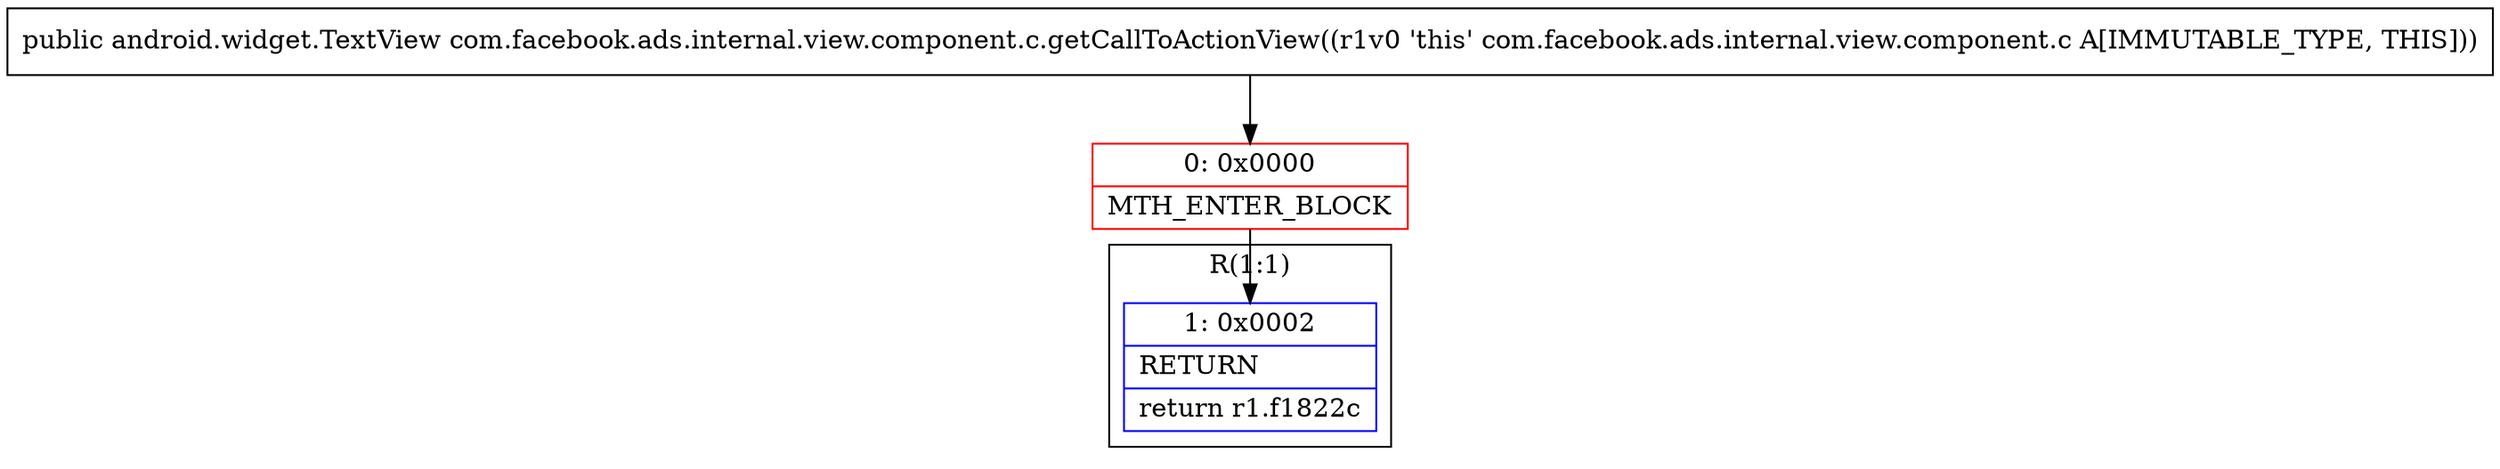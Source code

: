 digraph "CFG forcom.facebook.ads.internal.view.component.c.getCallToActionView()Landroid\/widget\/TextView;" {
subgraph cluster_Region_1905681784 {
label = "R(1:1)";
node [shape=record,color=blue];
Node_1 [shape=record,label="{1\:\ 0x0002|RETURN\l|return r1.f1822c\l}"];
}
Node_0 [shape=record,color=red,label="{0\:\ 0x0000|MTH_ENTER_BLOCK\l}"];
MethodNode[shape=record,label="{public android.widget.TextView com.facebook.ads.internal.view.component.c.getCallToActionView((r1v0 'this' com.facebook.ads.internal.view.component.c A[IMMUTABLE_TYPE, THIS])) }"];
MethodNode -> Node_0;
Node_0 -> Node_1;
}


